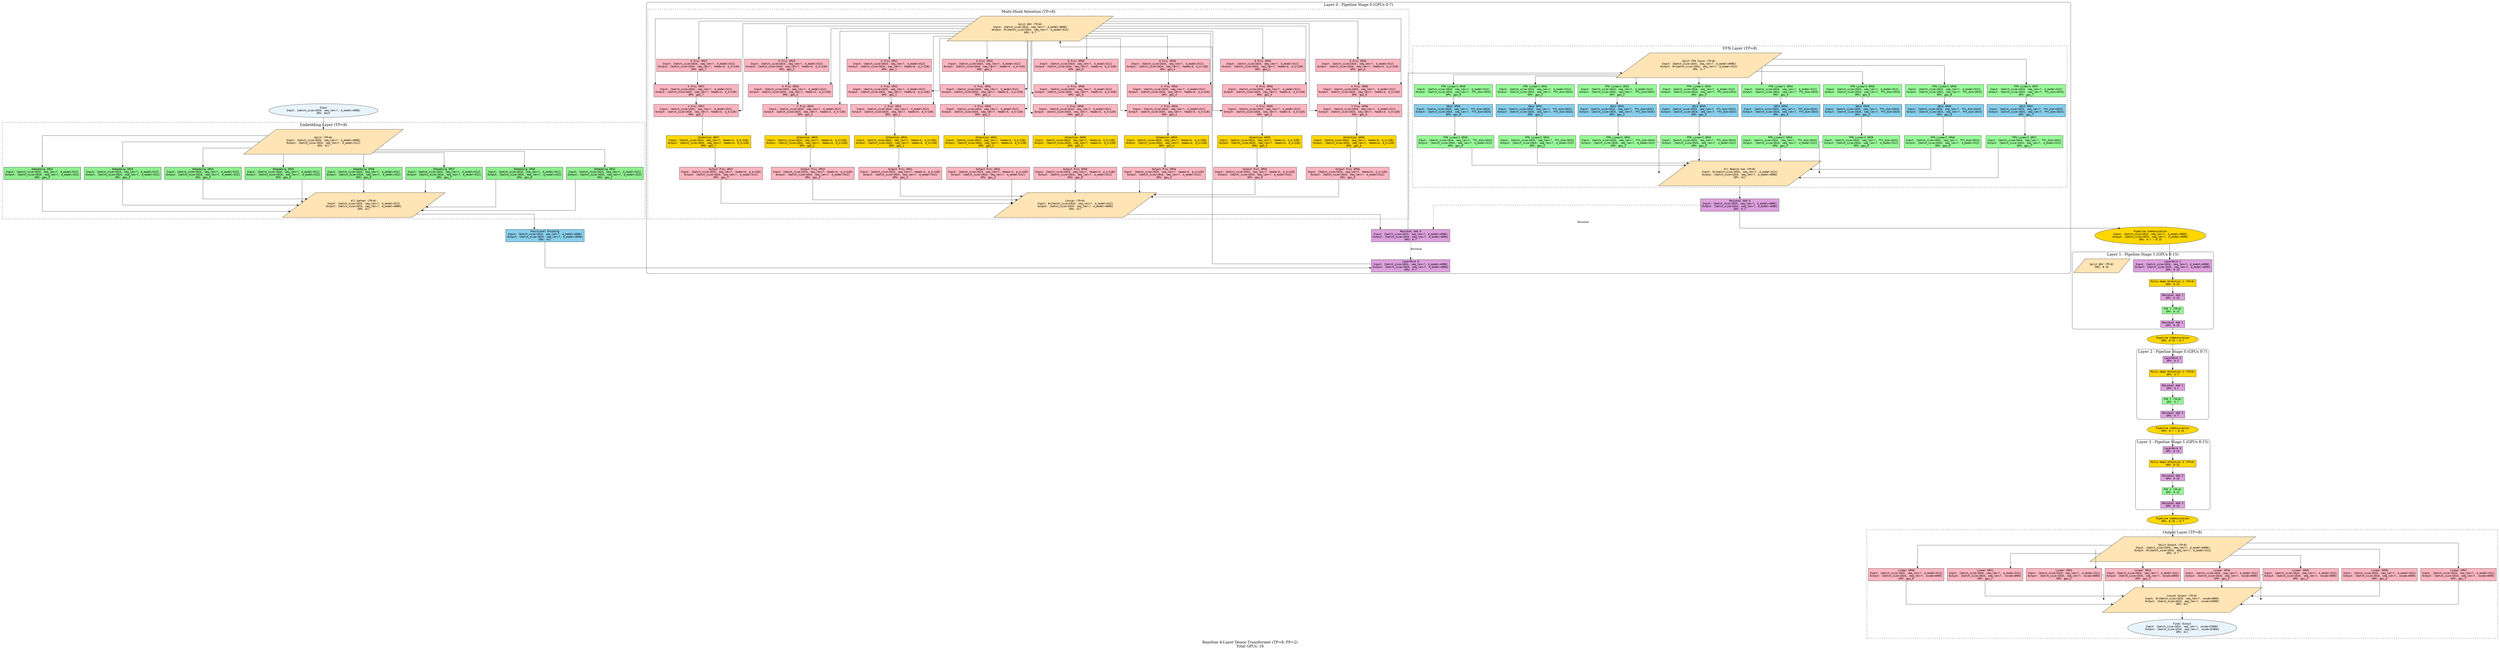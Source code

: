 digraph baseline_transformer_dag {
    rankdir=TB;
    compound=true;
    splines=ortho;
    node [shape=rectangle, style=filled, fontname="monospace"];
    
    // Global attributes
    graph [label="Baseline 4-Layer Dense Transformer (TP=8, PP=2)
Total GPUs: 16", fontsize=20];
    
    // Input node
    input [shape=ellipse, label="Input
Input: [batch_size=1024, seq_len=?, d_model=4096]
GPU: Host", fillcolor="#E8F4FD"];
    
    // Embedding layer - distributed across first 8 GPUs
    subgraph cluster_embedding {
        label="Embedding Layer (TP=8)";
        style=dashed;
        fillcolor="#FFF2E6";
        
        embed_split [shape=parallelogram, label="Split (TP=8)
Input: [batch_size=1024, seq_len=?, d_model=4096]
Output: [batch_size=1024, seq_len=?, d_model=512]
GPU: All", fillcolor="#FFE4B5"];
        
        embed_0 [label="Embedding GPU0
Input: [batch_size=1024, seq_len=?, d_model=512]
Output: [batch_size=1024, seq_len=?, d_model=512]
GPU: gpu_0", fillcolor="#90EE90"];
        embed_1 [label="Embedding GPU1
Input: [batch_size=1024, seq_len=?, d_model=512]
Output: [batch_size=1024, seq_len=?, d_model=512]
GPU: gpu_1", fillcolor="#90EE90"];
        embed_2 [label="Embedding GPU2
Input: [batch_size=1024, seq_len=?, d_model=512]
Output: [batch_size=1024, seq_len=?, d_model=512]
GPU: gpu_2", fillcolor="#90EE90"];
        embed_3 [label="Embedding GPU3
Input: [batch_size=1024, seq_len=?, d_model=512]
Output: [batch_size=1024, seq_len=?, d_model=512]
GPU: gpu_3", fillcolor="#90EE90"];
        embed_4 [label="Embedding GPU4
Input: [batch_size=1024, seq_len=?, d_model=512]
Output: [batch_size=1024, seq_len=?, d_model=512]
GPU: gpu_4", fillcolor="#90EE90"];
        embed_5 [label="Embedding GPU5
Input: [batch_size=1024, seq_len=?, d_model=512]
Output: [batch_size=1024, seq_len=?, d_model=512]
GPU: gpu_5", fillcolor="#90EE90"];
        embed_6 [label="Embedding GPU6
Input: [batch_size=1024, seq_len=?, d_model=512]
Output: [batch_size=1024, seq_len=?, d_model=512]
GPU: gpu_6", fillcolor="#90EE90"];
        embed_7 [label="Embedding GPU7
Input: [batch_size=1024, seq_len=?, d_model=512]
Output: [batch_size=1024, seq_len=?, d_model=512]
GPU: gpu_7", fillcolor="#90EE90"];
        
        embed_gather [shape=parallelogram, label="All-Gather (TP=8)
Input: [batch_size=1024, seq_len=?, d_model=512]
Output: [batch_size=1024, seq_len=?, d_model=4096]
GPU: All", fillcolor="#FFE4B5"];
    }
    
    // Positional Encoding
    pos_enc [label="Positional Encoding
Input: [batch_size=1024, seq_len=?, d_model=4096]
Output: [batch_size=1024, seq_len=?, d_model=4096]
GPU: All", fillcolor="#87CEEB"];
    
    // Layer 0 - Pipeline Stage 0
    subgraph cluster_layer0 {
        label="Layer 0 - Pipeline Stage 0 (GPUs 0-7)";
        style=rounded;
        fillcolor="#F0F8FF";
        
        // Layer Norm 0
        layernorm_0 [label="LayerNorm 0
Input: [batch_size=1024, seq_len=?, d_model=4096]
Output: [batch_size=1024, seq_len=?, d_model=4096]
GPU: 0-7", fillcolor="#DDA0DD"];
        
        // Multi-Head Attention - distributed
        subgraph cluster_attention_0 {
            label="Multi-Head Attention (TP=8)";
            style=dashed;
            fillcolor="#FFE4E1";
            
            // Q, K, V projections
            qkv_split_0 [shape=parallelogram, label="Split QKV (TP=8)
Input: [batch_size=1024, seq_len=?, d_model=4096]
Output: 8×[batch_size=1024, seq_len=?, d_model=512]
GPU: 0-7", fillcolor="#FFE4B5"];
            
            q_proj_0 [label="Q Proj GPU0
Input: [batch_size=1024, seq_len=?, d_model=512]
Output: [batch_size=1024, seq_len=?, heads=4, d_k=128]
GPU: gpu_0", fillcolor="#FFB6C1"];
            k_proj_0 [label="K Proj GPU0
Input: [batch_size=1024, seq_len=?, d_model=512]
Output: [batch_size=1024, seq_len=?, heads=4, d_k=128]
GPU: gpu_0", fillcolor="#FFB6C1"];
            v_proj_0 [label="V Proj GPU0
Input: [batch_size=1024, seq_len=?, d_model=512]
Output: [batch_size=1024, seq_len=?, heads=4, d_k=128]
GPU: gpu_0", fillcolor="#FFB6C1"];
            
            q_proj_1 [label="Q Proj GPU1
Input: [batch_size=1024, seq_len=?, d_model=512]
Output: [batch_size=1024, seq_len=?, heads=4, d_k=128]
GPU: gpu_1", fillcolor="#FFB6C1"];
            k_proj_1 [label="K Proj GPU1
Input: [batch_size=1024, seq_len=?, d_model=512]
Output: [batch_size=1024, seq_len=?, heads=4, d_k=128]
GPU: gpu_1", fillcolor="#FFB6C1"];
            v_proj_1 [label="V Proj GPU1
Input: [batch_size=1024, seq_len=?, d_model=512]
Output: [batch_size=1024, seq_len=?, heads=4, d_k=128]
GPU: gpu_1", fillcolor="#FFB6C1"];
            
            // Similar for GPUs 2-7
            q_proj_2 [label="Q Proj GPU2
Input: [batch_size=1024, seq_len=?, d_model=512]
Output: [batch_size=1024, seq_len=?, heads=4, d_k=128]
GPU: gpu_2", fillcolor="#FFB6C1"];
            k_proj_2 [label="K Proj GPU2
Input: [batch_size=1024, seq_len=?, d_model=512]
Output: [batch_size=1024, seq_len=?, heads=4, d_k=128]
GPU: gpu_2", fillcolor="#FFB6C1"];
            v_proj_2 [label="V Proj GPU2
Input: [batch_size=1024, seq_len=?, d_model=512]
Output: [batch_size=1024, seq_len=?, heads=4, d_k=128]
GPU: gpu_2", fillcolor="#FFB6C1"];
            
            q_proj_3 [label="Q Proj GPU3
Input: [batch_size=1024, seq_len=?, d_model=512]
Output: [batch_size=1024, seq_len=?, heads=4, d_k=128]
GPU: gpu_3", fillcolor="#FFB6C1"];
            k_proj_3 [label="K Proj GPU3
Input: [batch_size=1024, seq_len=?, d_model=512]
Output: [batch_size=1024, seq_len=?, heads=4, d_k=128]
GPU: gpu_3", fillcolor="#FFB6C1"];
            v_proj_3 [label="V Proj GPU3
Input: [batch_size=1024, seq_len=?, d_model=512]
Output: [batch_size=1024, seq_len=?, heads=4, d_k=128]
GPU: gpu_3", fillcolor="#FFB6C1"];
            
            q_proj_4 [label="Q Proj GPU4
Input: [batch_size=1024, seq_len=?, d_model=512]
Output: [batch_size=1024, seq_len=?, heads=4, d_k=128]
GPU: gpu_4", fillcolor="#FFB6C1"];
            k_proj_4 [label="K Proj GPU4
Input: [batch_size=1024, seq_len=?, d_model=512]
Output: [batch_size=1024, seq_len=?, heads=4, d_k=128]
GPU: gpu_4", fillcolor="#FFB6C1"];
            v_proj_4 [label="V Proj GPU4
Input: [batch_size=1024, seq_len=?, d_model=512]
Output: [batch_size=1024, seq_len=?, heads=4, d_k=128]
GPU: gpu_4", fillcolor="#FFB6C1"];
            
            q_proj_5 [label="Q Proj GPU5
Input: [batch_size=1024, seq_len=?, d_model=512]
Output: [batch_size=1024, seq_len=?, heads=4, d_k=128]
GPU: gpu_5", fillcolor="#FFB6C1"];
            k_proj_5 [label="K Proj GPU5
Input: [batch_size=1024, seq_len=?, d_model=512]
Output: [batch_size=1024, seq_len=?, heads=4, d_k=128]
GPU: gpu_5", fillcolor="#FFB6C1"];
            v_proj_5 [label="V Proj GPU5
Input: [batch_size=1024, seq_len=?, d_model=512]
Output: [batch_size=1024, seq_len=?, heads=4, d_k=128]
GPU: gpu_5", fillcolor="#FFB6C1"];
            
            q_proj_6 [label="Q Proj GPU6
Input: [batch_size=1024, seq_len=?, d_model=512]
Output: [batch_size=1024, seq_len=?, heads=4, d_k=128]
GPU: gpu_6", fillcolor="#FFB6C1"];
            k_proj_6 [label="K Proj GPU6
Input: [batch_size=1024, seq_len=?, d_model=512]
Output: [batch_size=1024, seq_len=?, heads=4, d_k=128]
GPU: gpu_6", fillcolor="#FFB6C1"];
            v_proj_6 [label="V Proj GPU6
Input: [batch_size=1024, seq_len=?, d_model=512]
Output: [batch_size=1024, seq_len=?, heads=4, d_k=128]
GPU: gpu_6", fillcolor="#FFB6C1"];
            
            q_proj_7 [label="Q Proj GPU7
Input: [batch_size=1024, seq_len=?, d_model=512]
Output: [batch_size=1024, seq_len=?, heads=4, d_k=128]
GPU: gpu_7", fillcolor="#FFB6C1"];
            k_proj_7 [label="K Proj GPU7
Input: [batch_size=1024, seq_len=?, d_model=512]
Output: [batch_size=1024, seq_len=?, heads=4, d_k=128]
GPU: gpu_7", fillcolor="#FFB6C1"];
            v_proj_7 [label="V Proj GPU7
Input: [batch_size=1024, seq_len=?, d_model=512]
Output: [batch_size=1024, seq_len=?, heads=4, d_k=128]
GPU: gpu_7", fillcolor="#FFB6C1"];
            
            // Attention computation
            attn_0 [label="Attention GPU0
Input: [batch_size=1024, seq_len=?, heads=4, d_k=128]
Output: [batch_size=1024, seq_len=?, heads=4, d_k=128]
GPU: gpu_0", fillcolor="#FFD700"];
            attn_1 [label="Attention GPU1
Input: [batch_size=1024, seq_len=?, heads=4, d_k=128]
Output: [batch_size=1024, seq_len=?, heads=4, d_k=128]
GPU: gpu_1", fillcolor="#FFD700"];
            attn_2 [label="Attention GPU2
Input: [batch_size=1024, seq_len=?, heads=4, d_k=128]
Output: [batch_size=1024, seq_len=?, heads=4, d_k=128]
GPU: gpu_2", fillcolor="#FFD700"];
            attn_3 [label="Attention GPU3
Input: [batch_size=1024, seq_len=?, heads=4, d_k=128]
Output: [batch_size=1024, seq_len=?, heads=4, d_k=128]
GPU: gpu_3", fillcolor="#FFD700"];
            attn_4 [label="Attention GPU4
Input: [batch_size=1024, seq_len=?, heads=4, d_k=128]
Output: [batch_size=1024, seq_len=?, heads=4, d_k=128]
GPU: gpu_4", fillcolor="#FFD700"];
            attn_5 [label="Attention GPU5
Input: [batch_size=1024, seq_len=?, heads=4, d_k=128]
Output: [batch_size=1024, seq_len=?, heads=4, d_k=128]
GPU: gpu_5", fillcolor="#FFD700"];
            attn_6 [label="Attention GPU6
Input: [batch_size=1024, seq_len=?, heads=4, d_k=128]
Output: [batch_size=1024, seq_len=?, heads=4, d_k=128]
GPU: gpu_6", fillcolor="#FFD700"];
            attn_7 [label="Attention GPU7
Input: [batch_size=1024, seq_len=?, heads=4, d_k=128]
Output: [batch_size=1024, seq_len=?, heads=4, d_k=128]
GPU: gpu_7", fillcolor="#FFD700"];
            
            // Output projection
            out_proj_0 [label="Output Proj GPU0
Input: [batch_size=1024, seq_len=?, heads=4, d_k=128]
Output: [batch_size=1024, seq_len=?, d_model=512]
GPU: gpu_0", fillcolor="#FFB6C1"];
            out_proj_1 [label="Output Proj GPU1
Input: [batch_size=1024, seq_len=?, heads=4, d_k=128]
Output: [batch_size=1024, seq_len=?, d_model=512]
GPU: gpu_1", fillcolor="#FFB6C1"];
            out_proj_2 [label="Output Proj GPU2
Input: [batch_size=1024, seq_len=?, heads=4, d_k=128]
Output: [batch_size=1024, seq_len=?, d_model=512]
GPU: gpu_2", fillcolor="#FFB6C1"];
            out_proj_3 [label="Output Proj GPU3
Input: [batch_size=1024, seq_len=?, heads=4, d_k=128]
Output: [batch_size=1024, seq_len=?, d_model=512]
GPU: gpu_3", fillcolor="#FFB6C1"];
            out_proj_4 [label="Output Proj GPU4
Input: [batch_size=1024, seq_len=?, heads=4, d_k=128]
Output: [batch_size=1024, seq_len=?, d_model=512]
GPU: gpu_4", fillcolor="#FFB6C1"];
            out_proj_5 [label="Output Proj GPU5
Input: [batch_size=1024, seq_len=?, heads=4, d_k=128]
Output: [batch_size=1024, seq_len=?, d_model=512]
GPU: gpu_5", fillcolor="#FFB6C1"];
            out_proj_6 [label="Output Proj GPU6
Input: [batch_size=1024, seq_len=?, heads=4, d_k=128]
Output: [batch_size=1024, seq_len=?, d_model=512]
GPU: gpu_6", fillcolor="#FFB6C1"];
            out_proj_7 [label="Output Proj GPU7
Input: [batch_size=1024, seq_len=?, heads=4, d_k=128]
Output: [batch_size=1024, seq_len=?, d_model=512]
GPU: gpu_7", fillcolor="#FFB6C1"];
            
            concat_0 [shape=parallelogram, label="Concat (TP=8)
Input: 8×[batch_size=1024, seq_len=?, d_model=512]
Output: [batch_size=1024, seq_len=?, d_model=4096]
GPU: All", fillcolor="#FFE4B5"];
        }
        
        // Residual connection
        residual_0 [label="Residual Add 0
Input: [batch_size=1024, seq_len=?, d_model=4096]
Output: [batch_size=1024, seq_len=?, d_model=4096]
GPU: 0-7", fillcolor="#DDA0DD"];
        
        // FFN
        subgraph cluster_ffn_0 {
            label="FFN Layer (TP=8)";
            style=dashed;
            fillcolor="#E6E6FA";
            
            // First linear (column parallel)
            ffn_split_0 [shape=parallelogram, label="Split FFN Input (TP=8)
Input: [batch_size=1024, seq_len=?, d_model=4096]
Output: 8×[batch_size=1024, seq_len=?, d_model=512]
GPU: 0-7", fillcolor="#FFE4B5"];
            
            ffn_linear1_0 [label="FFN Linear1 GPU0
Input: [batch_size=1024, seq_len=?, d_model=512]
Output: [batch_size=1024, seq_len=?, ffn_dim=1024]
GPU: gpu_0", fillcolor="#98FB98"];
            ffn_linear1_1 [label="FFN Linear1 GPU1
Input: [batch_size=1024, seq_len=?, d_model=512]
Output: [batch_size=1024, seq_len=?, ffn_dim=1024]
GPU: gpu_1", fillcolor="#98FB98"];
            ffn_linear1_2 [label="FFN Linear1 GPU2
Input: [batch_size=1024, seq_len=?, d_model=512]
Output: [batch_size=1024, seq_len=?, ffn_dim=1024]
GPU: gpu_2", fillcolor="#98FB98"];
            ffn_linear1_3 [label="FFN Linear1 GPU3
Input: [batch_size=1024, seq_len=?, d_model=512]
Output: [batch_size=1024, seq_len=?, ffn_dim=1024]
GPU: gpu_3", fillcolor="#98FB98"];
            ffn_linear1_4 [label="FFN Linear1 GPU4
Input: [batch_size=1024, seq_len=?, d_model=512]
Output: [batch_size=1024, seq_len=?, ffn_dim=1024]
GPU: gpu_4", fillcolor="#98FB98"];
            ffn_linear1_5 [label="FFN Linear1 GPU5
Input: [batch_size=1024, seq_len=?, d_model=512]
Output: [batch_size=1024, seq_len=?, ffn_dim=1024]
GPU: gpu_5", fillcolor="#98FB98"];
            ffn_linear1_6 [label="FFN Linear1 GPU6
Input: [batch_size=1024, seq_len=?, d_model=512]
Output: [batch_size=1024, seq_len=?, ffn_dim=1024]
GPU: gpu_6", fillcolor="#98FB98"];
            ffn_linear1_7 [label="FFN Linear1 GPU7
Input: [batch_size=1024, seq_len=?, d_model=512]
Output: [batch_size=1024, seq_len=?, ffn_dim=1024]
GPU: gpu_7", fillcolor="#98FB98"];
            
            // GELU activation
            ffn_gelu_0 [label="GELU GPU0
Input: [batch_size=1024, seq_len=?, ffn_dim=1024]
Output: [batch_size=1024, seq_len=?, ffn_dim=1024]
GPU: gpu_0", fillcolor="#87CEEB"];
            ffn_gelu_1 [label="GELU GPU1
Input: [batch_size=1024, seq_len=?, ffn_dim=1024]
Output: [batch_size=1024, seq_len=?, ffn_dim=1024]
GPU: gpu_1", fillcolor="#87CEEB"];
            ffn_gelu_2 [label="GELU GPU2
Input: [batch_size=1024, seq_len=?, ffn_dim=1024]
Output: [batch_size=1024, seq_len=?, ffn_dim=1024]
GPU: gpu_2", fillcolor="#87CEEB"];
            ffn_gelu_3 [label="GELU GPU3
Input: [batch_size=1024, seq_len=?, ffn_dim=1024]
Output: [batch_size=1024, seq_len=?, ffn_dim=1024]
GPU: gpu_3", fillcolor="#87CEEB"];
            ffn_gelu_4 [label="GELU GPU4
Input: [batch_size=1024, seq_len=?, ffn_dim=1024]
Output: [batch_size=1024, seq_len=?, ffn_dim=1024]
GPU: gpu_4", fillcolor="#87CEEB"];
            ffn_gelu_5 [label="GELU GPU5
Input: [batch_size=1024, seq_len=?, ffn_dim=1024]
Output: [batch_size=1024, seq_len=?, ffn_dim=1024]
GPU: gpu_5", fillcolor="#87CEEB"];
            ffn_gelu_6 [label="GELU GPU6
Input: [batch_size=1024, seq_len=?, ffn_dim=1024]
Output: [batch_size=1024, seq_len=?, ffn_dim=1024]
GPU: gpu_6", fillcolor="#87CEEB"];
            ffn_gelu_7 [label="GELU GPU7
Input: [batch_size=1024, seq_len=?, ffn_dim=1024]
Output: [batch_size=1024, seq_len=?, ffn_dim=1024]
GPU: gpu_7", fillcolor="#87CEEB"];
            
            // Second linear (row parallel)
            ffn_linear2_0 [label="FFN Linear2 GPU0
Input: [batch_size=1024, seq_len=?, ffn_dim=1024]
Output: [batch_size=1024, seq_len=?, d_model=512]
GPU: gpu_0", fillcolor="#98FB98"];
            ffn_linear2_1 [label="FFN Linear2 GPU1
Input: [batch_size=1024, seq_len=?, ffn_dim=1024]
Output: [batch_size=1024, seq_len=?, d_model=512]
GPU: gpu_1", fillcolor="#98FB98"];
            ffn_linear2_2 [label="FFN Linear2 GPU2
Input: [batch_size=1024, seq_len=?, ffn_dim=1024]
Output: [batch_size=1024, seq_len=?, d_model=512]
GPU: gpu_2", fillcolor="#98FB98"];
            ffn_linear2_3 [label="FFN Linear2 GPU3
Input: [batch_size=1024, seq_len=?, ffn_dim=1024]
Output: [batch_size=1024, seq_len=?, d_model=512]
GPU: gpu_3", fillcolor="#98FB98"];
            ffn_linear2_4 [label="FFN Linear2 GPU4
Input: [batch_size=1024, seq_len=?, ffn_dim=1024]
Output: [batch_size=1024, seq_len=?, d_model=512]
GPU: gpu_4", fillcolor="#98FB98"];
            ffn_linear2_5 [label="FFN Linear2 GPU5
Input: [batch_size=1024, seq_len=?, ffn_dim=1024]
Output: [batch_size=1024, seq_len=?, d_model=512]
GPU: gpu_5", fillcolor="#98FB98"];
            ffn_linear2_6 [label="FFN Linear2 GPU6
Input: [batch_size=1024, seq_len=?, ffn_dim=1024]
Output: [batch_size=1024, seq_len=?, d_model=512]
GPU: gpu_6", fillcolor="#98FB98"];
            ffn_linear2_7 [label="FFN Linear2 GPU7
Input: [batch_size=1024, seq_len=?, ffn_dim=1024]
Output: [batch_size=1024, seq_len=?, d_model=512]
GPU: gpu_7", fillcolor="#98FB98"];
            
            ffn_reduce_0 [shape=parallelogram, label="All-Reduce Sum (TP=8)
Input: 8×[batch_size=1024, seq_len=?, d_model=512]
Output: [batch_size=1024, seq_len=?, d_model=4096]
GPU: All", fillcolor="#FFE4B5"];
        }
        
        residual_0_ffn [label="Residual Add 0
Input: [batch_size=1024, seq_len=?, d_model=4096]
Output: [batch_size=1024, seq_len=?, d_model=4096]
GPU: 0-7", fillcolor="#DDA0DD"];
    }
    
    // Communication to next pipeline stage
    pipeline_comm_0 [shape=ellipse, label="Pipeline Communication
Input: [batch_size=1024, seq_len=?, d_model=4096]
Output: [batch_size=1024, seq_len=?, d_model=4096]
GPU: 0-7 → 8-15", fillcolor="#FFD700"];
    
    // Layer 1 - Pipeline Stage 1
    subgraph cluster_layer1 {
        label="Layer 1 - Pipeline Stage 1 (GPUs 8-15)";
        style=rounded;
        fillcolor="#F0F8FF";
        
        layernorm_1 [label="LayerNorm 1
Input: [batch_size=1024, seq_len=?, d_model=4096]
Output: [batch_size=1024, seq_len=?, d_model=4096]
GPU: 8-15", fillcolor="#DDA0DD"];
        
        // Similar attention structure for layer 1 with GPUs 8-15
        // (abbreviated for brevity - full structure follows same pattern)
        qkv_split_1 [shape=parallelogram, label="Split QKV (TP=8)
GPU: 8-15", fillcolor="#FFE4B5"];
        
        // Attention and FFN for layer 1
        attn_1_result [label="Multi-Head Attention 1 (TP=8)
GPU: 8-15", fillcolor="#FFD700"];
        residual_1 [label="Residual Add 1
GPU: 8-15", fillcolor="#DDA0DD"];
        ffn_1_result [label="FFN 1 (TP=8)
GPU: 8-15", fillcolor="#98FB98"];
        residual_1_ffn [label="Residual Add 1
GPU: 8-15", fillcolor="#DDA0DD"];
    }
    
    // Pipeline Communication to Stage 0
    pipeline_comm_1 [shape=ellipse, label="Pipeline Communication
GPU: 8-15 → 0-7", fillcolor="#FFD700"];
    
    // Layer 2 - Pipeline Stage 0
    subgraph cluster_layer2 {
        label="Layer 2 - Pipeline Stage 0 (GPUs 0-7)";
        style=rounded;
        fillcolor="#F0F8FF";
        
        layernorm_2 [label="LayerNorm 2
GPU: 0-7", fillcolor="#DDA0DD"];
        attn_2_result [label="Multi-Head Attention 2 (TP=8)
GPU: 0-7", fillcolor="#FFD700"];
        residual_2 [label="Residual Add 2
GPU: 0-7", fillcolor="#DDA0DD"];
        ffn_2_result [label="FFN 2 (TP=8)
GPU: 0-7", fillcolor="#98FB98"];
        residual_2_ffn [label="Residual Add 2
GPU: 0-7", fillcolor="#DDA0DD"];
    }
    
    pipeline_comm_2 [shape=ellipse, label="Pipeline Communication
GPU: 0-7 → 8-15", fillcolor="#FFD700"];
    
    // Layer 3 - Pipeline Stage 1
    subgraph cluster_layer3 {
        label="Layer 3 - Pipeline Stage 1 (GPUs 8-15)";
        style=rounded;
        fillcolor="#F0F8FF";
        
        layernorm_3 [label="LayerNorm 3
GPU: 8-15", fillcolor="#DDA0DD"];
        attn_3_result [label="Multi-Head Attention 3 (TP=8)
GPU: 8-15", fillcolor="#FFD700"];
        residual_3 [label="Residual Add 3
GPU: 8-15", fillcolor="#DDA0DD"];
        ffn_3_result [label="FFN 3 (TP=8)
GPU: 8-15", fillcolor="#98FB98"];
        residual_3_ffn [label="Residual Add 3
GPU: 8-15", fillcolor="#DDA0DD"];
    }
    
    // Final communication back to Stage 0 for output
    pipeline_comm_final [shape=ellipse, label="Pipeline Communication
GPU: 8-15 → 0-7", fillcolor="#FFD700"];
    
    // Output layer
    subgraph cluster_output {
        label="Output Layer (TP=8)";
        style=dashed;
        fillcolor="#FFE4E1";
        
        output_split [shape=parallelogram, label="Split Output (TP=8)
Input: [batch_size=1024, seq_len=?, d_model=4096]
Output: 8×[batch_size=1024, seq_len=?, d_model=512]
GPU: 0-7", fillcolor="#FFE4B5"];
        
        output_0 [label="Linear GPU0
Input: [batch_size=1024, seq_len=?, d_model=512]
Output: [batch_size=1024, seq_len=?, vocab=4000]
GPU: gpu_0", fillcolor="#FFB6C1"];
        output_1 [label="Linear GPU1
Input: [batch_size=1024, seq_len=?, d_model=512]
Output: [batch_size=1024, seq_len=?, vocab=4000]
GPU: gpu_1", fillcolor="#FFB6C1"];
        output_2 [label="Linear GPU2
Input: [batch_size=1024, seq_len=?, d_model=512]
Output: [batch_size=1024, seq_len=?, vocab=4000]
GPU: gpu_2", fillcolor="#FFB6C1"];
        output_3 [label="Linear GPU3
Input: [batch_size=1024, seq_len=?, d_model=512]
Output: [batch_size=1024, seq_len=?, vocab=4000]
GPU: gpu_3", fillcolor="#FFB6C1"];
        output_4 [label="Linear GPU4
Input: [batch_size=1024, seq_len=?, d_model=512]
Output: [batch_size=1024, seq_len=?, vocab=4000]
GPU: gpu_4", fillcolor="#FFB6C1"];
        output_5 [label="Linear GPU5
Input: [batch_size=1024, seq_len=?, d_model=512]
Output: [batch_size=1024, seq_len=?, vocab=4000]
GPU: gpu_5", fillcolor="#FFB6C1"];
        output_6 [label="Linear GPU6
Input: [batch_size=1024, seq_len=?, d_model=512]
Output: [batch_size=1024, seq_len=?, vocab=4000]
GPU: gpu_6", fillcolor="#FFB6C1"];
        output_7 [label="Linear GPU7
Input: [batch_size=1024, seq_len=?, d_model=512]
Output: [batch_size=1024, seq_len=?, vocab=4000]
GPU: gpu_7", fillcolor="#FFB6C1"];
        
        output_concat [shape=parallelogram, label="Concat Output (TP=8)
Input: 8×[batch_size=1024, seq_len=?, vocab=4000]
Output: [batch_size=1024, seq_len=?, vocab=32000]
GPU: All", fillcolor="#FFE4B5"];
        
        final_output [shape=ellipse, label="Final Output
Input: [batch_size=1024, seq_len=?, vocab=32000]
Output: [batch_size=1024, seq_len=?, vocab=32000]
GPU: All", fillcolor="#E8F4FD"];
    }
    
    // Connections for complete flow
    input -> embed_split;
    embed_split -> {embed_0 embed_1 embed_2 embed_3 embed_4 embed_5 embed_6 embed_7};
    {embed_0 embed_1 embed_2 embed_3 embed_4 embed_5 embed_6 embed_7} -> embed_gather -> pos_enc;
    pos_enc -> layernorm_0 -> qkv_split_0;
    
    // Attention flow
    qkv_split_0 -> {q_proj_0 k_proj_0 v_proj_0 q_proj_1 k_proj_1 v_proj_1 q_proj_2 k_proj_2 v_proj_2 q_proj_3 k_proj_3 v_proj_3 q_proj_4 k_proj_4 v_proj_4 q_proj_5 k_proj_5 v_proj_5 q_proj_6 k_proj_6 v_proj_6 q_proj_7 k_proj_7 v_proj_7};
    
    q_proj_0 -> k_proj_0 -> v_proj_0 -> attn_0 -> out_proj_0;
    q_proj_1 -> k_proj_1 -> v_proj_1 -> attn_1 -> out_proj_1;
    q_proj_2 -> k_proj_2 -> v_proj_2 -> attn_2 -> out_proj_2;
    q_proj_3 -> k_proj_3 -> v_proj_3 -> attn_3 -> out_proj_3;
    q_proj_4 -> k_proj_4 -> v_proj_4 -> attn_4 -> out_proj_4;
    q_proj_5 -> k_proj_5 -> v_proj_5 -> attn_5 -> out_proj_5;
    q_proj_6 -> k_proj_6 -> v_proj_6 -> attn_6 -> out_proj_6;
    q_proj_7 -> k_proj_7 -> v_proj_7 -> attn_7 -> out_proj_7;
    
    {out_proj_0 out_proj_1 out_proj_2 out_proj_3 out_proj_4 out_proj_5 out_proj_6 out_proj_7} -> concat_0 -> residual_0;
    residual_0 -> layernorm_0 [style=dashed, label="Residual"];
    residual_0 -> ffn_split_0;
    
    // FFN flow
    ffn_split_0 -> {ffn_linear1_0 ffn_linear1_1 ffn_linear1_2 ffn_linear1_3 ffn_linear1_4 ffn_linear1_5 ffn_linear1_6 ffn_linear1_7};
    ffn_linear1_0 -> ffn_gelu_0 -> ffn_linear2_0;
    ffn_linear1_1 -> ffn_gelu_1 -> ffn_linear2_1;
    ffn_linear1_2 -> ffn_gelu_2 -> ffn_linear2_2;
    ffn_linear1_3 -> ffn_gelu_3 -> ffn_linear2_3;
    ffn_linear1_4 -> ffn_gelu_4 -> ffn_linear2_4;
    ffn_linear1_5 -> ffn_gelu_5 -> ffn_linear2_5;
    ffn_linear1_6 -> ffn_gelu_6 -> ffn_linear2_6;
    ffn_linear1_7 -> ffn_gelu_7 -> ffn_linear2_7;
    
    {ffn_linear2_0 ffn_linear2_1 ffn_linear2_2 ffn_linear2_3 ffn_linear2_4 ffn_linear2_5 ffn_linear2_6 ffn_linear2_7} -> ffn_reduce_0 -> residual_0_ffn;
    residual_0_ffn -> residual_0 [style=dashed, label="Residual"];
    
    // Pipeline communications (simplified)
    residual_0_ffn -> pipeline_comm_0 -> layernorm_1 -> attn_1_result -> residual_1 -> ffn_1_result -> residual_1_ffn -> pipeline_comm_1 -> layernorm_2 -> attn_2_result -> residual_2 -> ffn_2_result -> residual_2_ffn -> pipeline_comm_2 -> layernorm_3 -> attn_3_result -> residual_3 -> ffn_3_result -> residual_3_ffn -> pipeline_comm_final -> output_split;
    
    // Output flow
    output_split -> {output_0 output_1 output_2 output_3 output_4 output_5 output_6 output_7} -> output_concat -> final_output;
}
